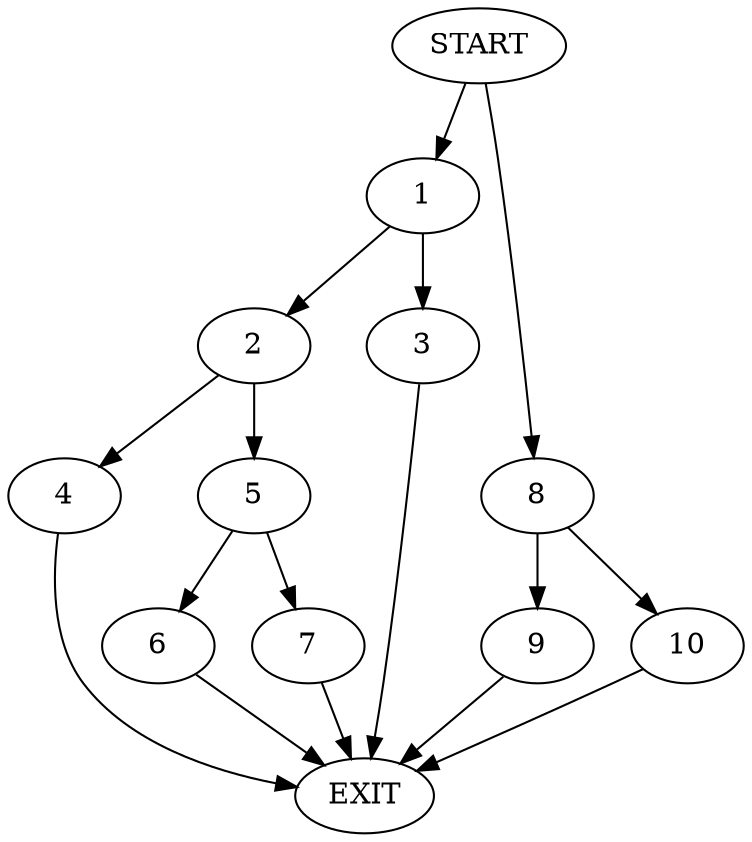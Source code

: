 digraph {
0 [label="START"]
11 [label="EXIT"]
0 -> 1
1 -> 2
1 -> 3
3 -> 11
2 -> 4
2 -> 5
5 -> 6
5 -> 7
4 -> 11
7 -> 11
6 -> 11
0 -> 8
8 -> 9
8 -> 10
9 -> 11
10 -> 11
}
